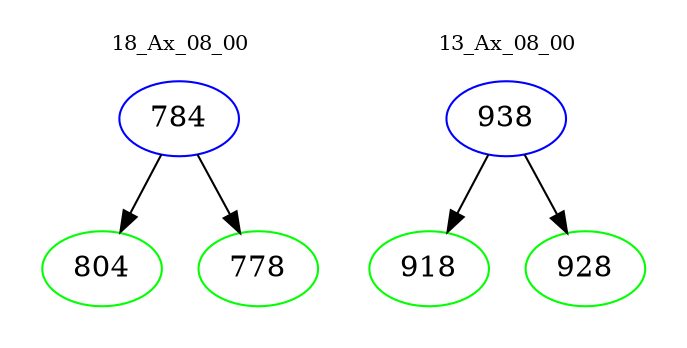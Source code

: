 digraph{
subgraph cluster_0 {
color = white
label = "18_Ax_08_00";
fontsize=10;
T0_784 [label="784", color="blue"]
T0_784 -> T0_804 [color="black"]
T0_804 [label="804", color="green"]
T0_784 -> T0_778 [color="black"]
T0_778 [label="778", color="green"]
}
subgraph cluster_1 {
color = white
label = "13_Ax_08_00";
fontsize=10;
T1_938 [label="938", color="blue"]
T1_938 -> T1_918 [color="black"]
T1_918 [label="918", color="green"]
T1_938 -> T1_928 [color="black"]
T1_928 [label="928", color="green"]
}
}
